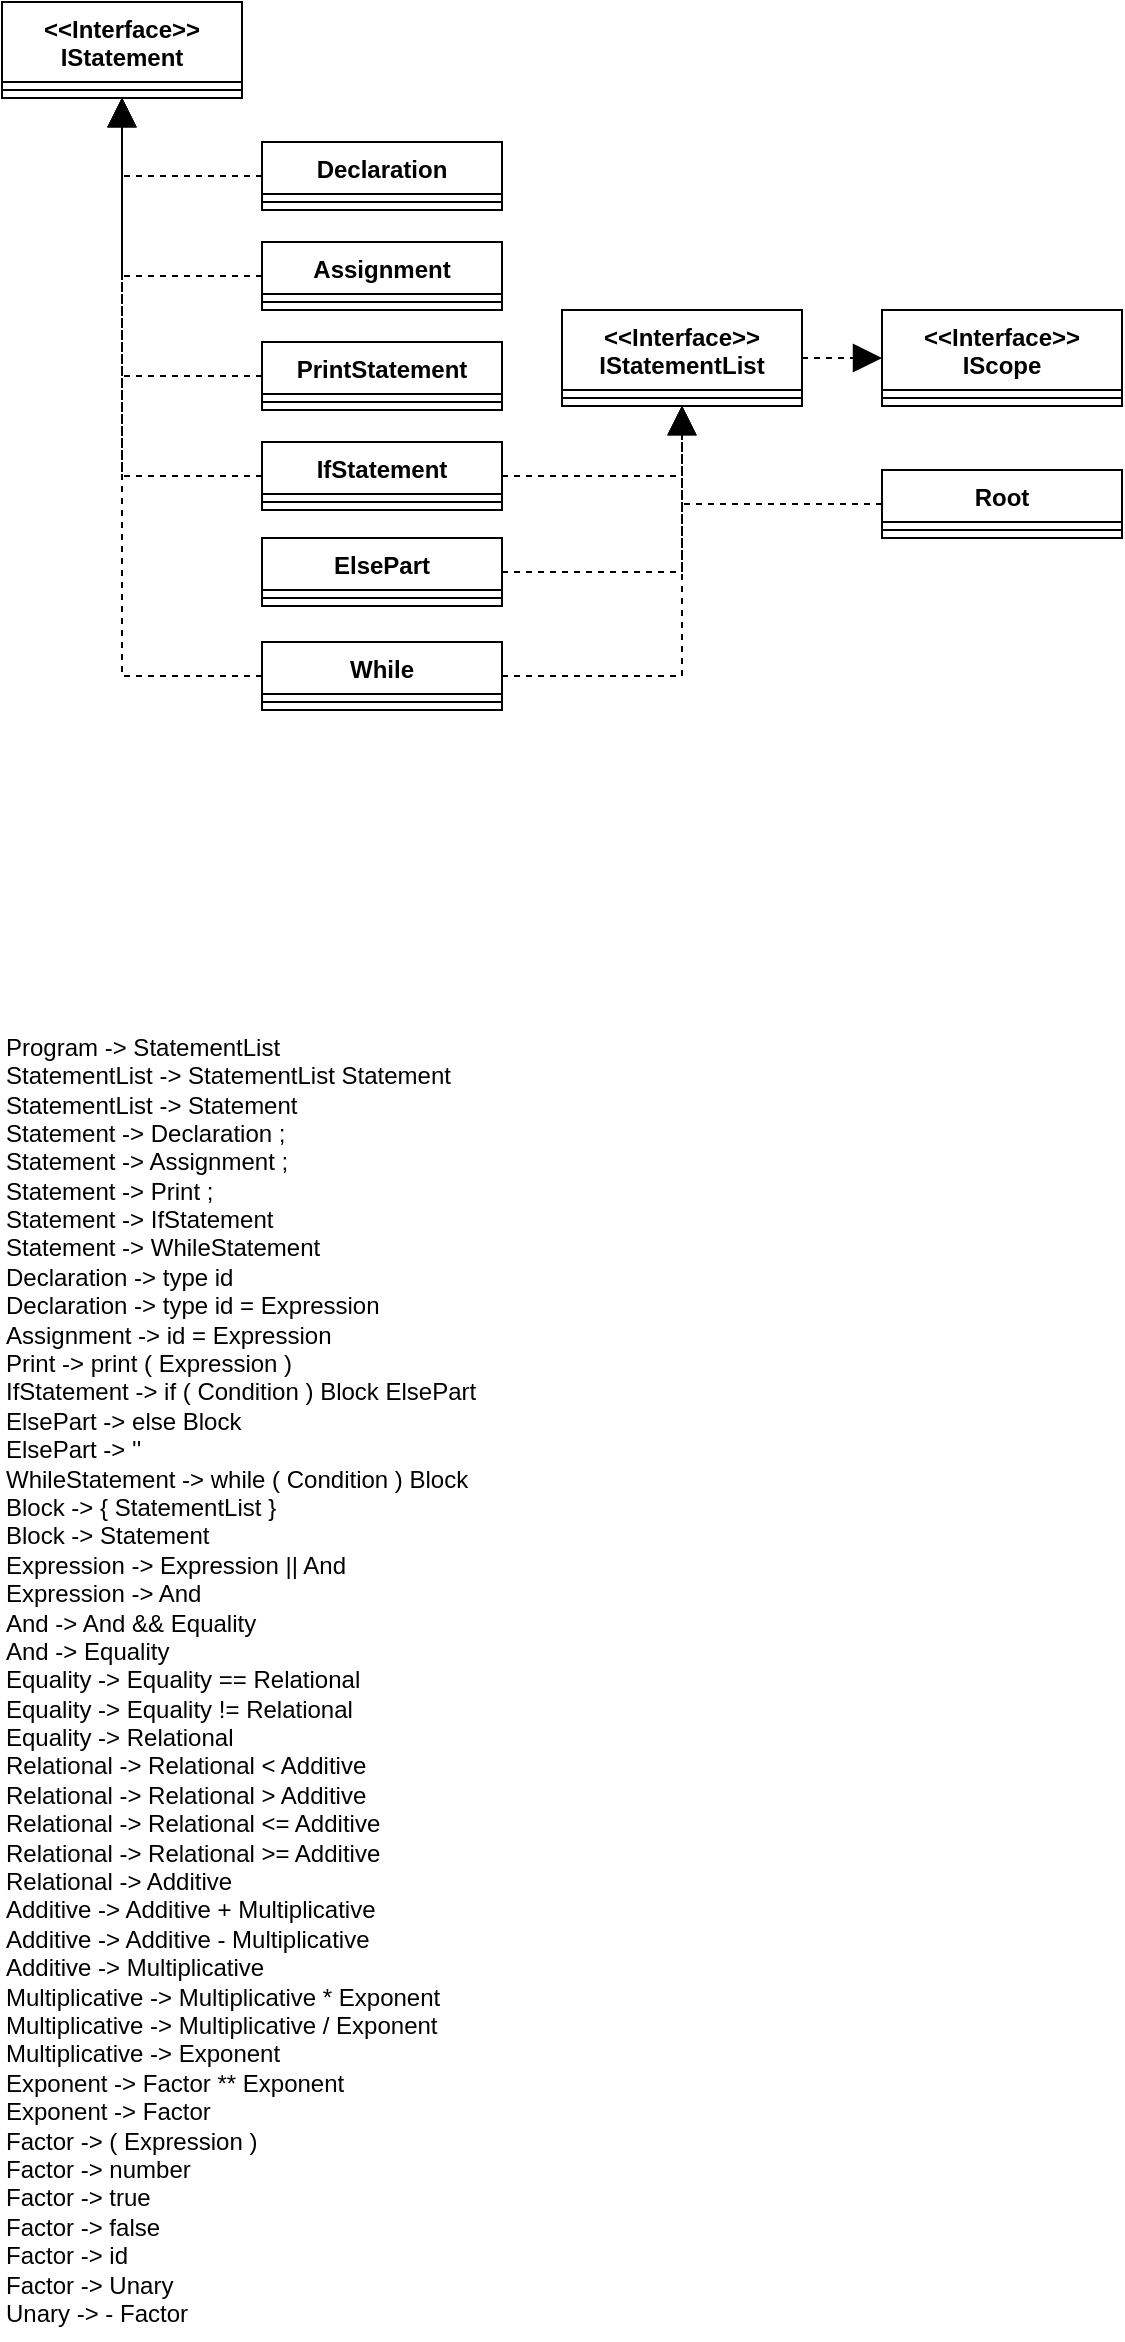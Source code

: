 <mxfile version="23.1.5" type="device">
  <diagram id="C5RBs43oDa-KdzZeNtuy" name="Page-1">
    <mxGraphModel dx="1714" dy="1083" grid="1" gridSize="10" guides="1" tooltips="1" connect="1" arrows="1" fold="1" page="1" pageScale="1" pageWidth="827" pageHeight="1169" math="0" shadow="0">
      <root>
        <mxCell id="WIyWlLk6GJQsqaUBKTNV-0" />
        <mxCell id="WIyWlLk6GJQsqaUBKTNV-1" parent="WIyWlLk6GJQsqaUBKTNV-0" />
        <mxCell id="Ax5wIYKiButKGOW5LQg--2" value="&amp;lt;&amp;lt;Interface&amp;gt;&amp;gt;&lt;br&gt;IStatement" style="swimlane;fontStyle=1;align=center;verticalAlign=top;childLayout=stackLayout;horizontal=1;startSize=40;horizontalStack=0;resizeParent=1;resizeParentMax=0;resizeLast=0;collapsible=1;marginBottom=0;whiteSpace=wrap;html=1;" vertex="1" parent="WIyWlLk6GJQsqaUBKTNV-1">
          <mxGeometry width="120" height="48" as="geometry">
            <mxRectangle x="430" y="60" width="110" height="40" as="alternateBounds" />
          </mxGeometry>
        </mxCell>
        <mxCell id="Ax5wIYKiButKGOW5LQg--3" value="" style="line;strokeWidth=1;fillColor=none;align=left;verticalAlign=middle;spacingTop=-1;spacingLeft=3;spacingRight=3;rotatable=0;labelPosition=right;points=[];portConstraint=eastwest;strokeColor=inherit;" vertex="1" parent="Ax5wIYKiButKGOW5LQg--2">
          <mxGeometry y="40" width="120" height="8" as="geometry" />
        </mxCell>
        <mxCell id="Ax5wIYKiButKGOW5LQg--4" value="&amp;lt;&amp;lt;Interface&amp;gt;&amp;gt;&lt;br&gt;IStatementList" style="swimlane;fontStyle=1;align=center;verticalAlign=top;childLayout=stackLayout;horizontal=1;startSize=40;horizontalStack=0;resizeParent=1;resizeParentMax=0;resizeLast=0;collapsible=1;marginBottom=0;whiteSpace=wrap;html=1;" vertex="1" parent="WIyWlLk6GJQsqaUBKTNV-1">
          <mxGeometry x="280" y="154" width="120" height="48" as="geometry">
            <mxRectangle x="430" y="60" width="110" height="40" as="alternateBounds" />
          </mxGeometry>
        </mxCell>
        <mxCell id="Ax5wIYKiButKGOW5LQg--5" value="" style="line;strokeWidth=1;fillColor=none;align=left;verticalAlign=middle;spacingTop=-1;spacingLeft=3;spacingRight=3;rotatable=0;labelPosition=right;points=[];portConstraint=eastwest;strokeColor=inherit;" vertex="1" parent="Ax5wIYKiButKGOW5LQg--4">
          <mxGeometry y="40" width="120" height="8" as="geometry" />
        </mxCell>
        <mxCell id="Ax5wIYKiButKGOW5LQg--6" value="Declaration" style="swimlane;fontStyle=1;align=center;verticalAlign=top;childLayout=stackLayout;horizontal=1;startSize=26;horizontalStack=0;resizeParent=1;resizeParentMax=0;resizeLast=0;collapsible=1;marginBottom=0;whiteSpace=wrap;html=1;" vertex="1" parent="WIyWlLk6GJQsqaUBKTNV-1">
          <mxGeometry x="130" y="70" width="120" height="34" as="geometry" />
        </mxCell>
        <mxCell id="Ax5wIYKiButKGOW5LQg--7" value="" style="line;strokeWidth=1;fillColor=none;align=left;verticalAlign=middle;spacingTop=-1;spacingLeft=3;spacingRight=3;rotatable=0;labelPosition=right;points=[];portConstraint=eastwest;strokeColor=inherit;" vertex="1" parent="Ax5wIYKiButKGOW5LQg--6">
          <mxGeometry y="26" width="120" height="8" as="geometry" />
        </mxCell>
        <mxCell id="Ax5wIYKiButKGOW5LQg--8" value="Assignment" style="swimlane;fontStyle=1;align=center;verticalAlign=top;childLayout=stackLayout;horizontal=1;startSize=26;horizontalStack=0;resizeParent=1;resizeParentMax=0;resizeLast=0;collapsible=1;marginBottom=0;whiteSpace=wrap;html=1;" vertex="1" parent="WIyWlLk6GJQsqaUBKTNV-1">
          <mxGeometry x="130" y="120" width="120" height="34" as="geometry" />
        </mxCell>
        <mxCell id="Ax5wIYKiButKGOW5LQg--9" value="" style="line;strokeWidth=1;fillColor=none;align=left;verticalAlign=middle;spacingTop=-1;spacingLeft=3;spacingRight=3;rotatable=0;labelPosition=right;points=[];portConstraint=eastwest;strokeColor=inherit;" vertex="1" parent="Ax5wIYKiButKGOW5LQg--8">
          <mxGeometry y="26" width="120" height="8" as="geometry" />
        </mxCell>
        <mxCell id="Ax5wIYKiButKGOW5LQg--10" value="" style="endArrow=block;dashed=1;endFill=1;endSize=12;html=1;rounded=0;edgeStyle=orthogonalEdgeStyle;elbow=vertical;" edge="1" parent="WIyWlLk6GJQsqaUBKTNV-1" source="Ax5wIYKiButKGOW5LQg--6" target="Ax5wIYKiButKGOW5LQg--2">
          <mxGeometry width="160" relative="1" as="geometry">
            <mxPoint x="250" y="30.0" as="sourcePoint" />
            <mxPoint x="360" y="30.0" as="targetPoint" />
          </mxGeometry>
        </mxCell>
        <mxCell id="Ax5wIYKiButKGOW5LQg--12" value="" style="endArrow=block;dashed=1;endFill=1;endSize=12;html=1;rounded=0;edgeStyle=orthogonalEdgeStyle;elbow=vertical;" edge="1" parent="WIyWlLk6GJQsqaUBKTNV-1" source="Ax5wIYKiButKGOW5LQg--8" target="Ax5wIYKiButKGOW5LQg--2">
          <mxGeometry width="160" relative="1" as="geometry">
            <mxPoint x="330" y="200.0" as="sourcePoint" />
            <mxPoint x="440" y="200.0" as="targetPoint" />
          </mxGeometry>
        </mxCell>
        <mxCell id="Ax5wIYKiButKGOW5LQg--13" value="PrintStatement" style="swimlane;fontStyle=1;align=center;verticalAlign=top;childLayout=stackLayout;horizontal=1;startSize=26;horizontalStack=0;resizeParent=1;resizeParentMax=0;resizeLast=0;collapsible=1;marginBottom=0;whiteSpace=wrap;html=1;" vertex="1" parent="WIyWlLk6GJQsqaUBKTNV-1">
          <mxGeometry x="130" y="170" width="120" height="34" as="geometry" />
        </mxCell>
        <mxCell id="Ax5wIYKiButKGOW5LQg--14" value="" style="line;strokeWidth=1;fillColor=none;align=left;verticalAlign=middle;spacingTop=-1;spacingLeft=3;spacingRight=3;rotatable=0;labelPosition=right;points=[];portConstraint=eastwest;strokeColor=inherit;" vertex="1" parent="Ax5wIYKiButKGOW5LQg--13">
          <mxGeometry y="26" width="120" height="8" as="geometry" />
        </mxCell>
        <mxCell id="Ax5wIYKiButKGOW5LQg--15" value="" style="endArrow=block;dashed=1;endFill=1;endSize=12;html=1;rounded=0;edgeStyle=orthogonalEdgeStyle;elbow=vertical;" edge="1" parent="WIyWlLk6GJQsqaUBKTNV-1" source="Ax5wIYKiButKGOW5LQg--13" target="Ax5wIYKiButKGOW5LQg--2">
          <mxGeometry width="160" relative="1" as="geometry">
            <mxPoint x="260" y="290.0" as="sourcePoint" />
            <mxPoint x="370" y="290.0" as="targetPoint" />
          </mxGeometry>
        </mxCell>
        <mxCell id="Ax5wIYKiButKGOW5LQg--18" value="While" style="swimlane;fontStyle=1;align=center;verticalAlign=top;childLayout=stackLayout;horizontal=1;startSize=26;horizontalStack=0;resizeParent=1;resizeParentMax=0;resizeLast=0;collapsible=1;marginBottom=0;whiteSpace=wrap;html=1;" vertex="1" parent="WIyWlLk6GJQsqaUBKTNV-1">
          <mxGeometry x="130" y="320" width="120" height="34" as="geometry" />
        </mxCell>
        <mxCell id="Ax5wIYKiButKGOW5LQg--19" value="" style="line;strokeWidth=1;fillColor=none;align=left;verticalAlign=middle;spacingTop=-1;spacingLeft=3;spacingRight=3;rotatable=0;labelPosition=right;points=[];portConstraint=eastwest;strokeColor=inherit;" vertex="1" parent="Ax5wIYKiButKGOW5LQg--18">
          <mxGeometry y="26" width="120" height="8" as="geometry" />
        </mxCell>
        <mxCell id="Ax5wIYKiButKGOW5LQg--21" value="" style="endArrow=block;dashed=1;endFill=1;endSize=12;html=1;rounded=0;edgeStyle=orthogonalEdgeStyle;elbow=vertical;" edge="1" parent="WIyWlLk6GJQsqaUBKTNV-1" source="Ax5wIYKiButKGOW5LQg--18" target="Ax5wIYKiButKGOW5LQg--2">
          <mxGeometry width="160" relative="1" as="geometry">
            <mxPoint x="40" y="290.0" as="sourcePoint" />
            <mxPoint x="150" y="290.0" as="targetPoint" />
          </mxGeometry>
        </mxCell>
        <mxCell id="Ax5wIYKiButKGOW5LQg--23" value="IfStatement" style="swimlane;fontStyle=1;align=center;verticalAlign=top;childLayout=stackLayout;horizontal=1;startSize=26;horizontalStack=0;resizeParent=1;resizeParentMax=0;resizeLast=0;collapsible=1;marginBottom=0;whiteSpace=wrap;html=1;" vertex="1" parent="WIyWlLk6GJQsqaUBKTNV-1">
          <mxGeometry x="130" y="220" width="120" height="34" as="geometry" />
        </mxCell>
        <mxCell id="Ax5wIYKiButKGOW5LQg--24" value="" style="line;strokeWidth=1;fillColor=none;align=left;verticalAlign=middle;spacingTop=-1;spacingLeft=3;spacingRight=3;rotatable=0;labelPosition=right;points=[];portConstraint=eastwest;strokeColor=inherit;" vertex="1" parent="Ax5wIYKiButKGOW5LQg--23">
          <mxGeometry y="26" width="120" height="8" as="geometry" />
        </mxCell>
        <mxCell id="Ax5wIYKiButKGOW5LQg--25" value="ElsePart" style="swimlane;fontStyle=1;align=center;verticalAlign=top;childLayout=stackLayout;horizontal=1;startSize=26;horizontalStack=0;resizeParent=1;resizeParentMax=0;resizeLast=0;collapsible=1;marginBottom=0;whiteSpace=wrap;html=1;" vertex="1" parent="WIyWlLk6GJQsqaUBKTNV-1">
          <mxGeometry x="130" y="268" width="120" height="34" as="geometry" />
        </mxCell>
        <mxCell id="Ax5wIYKiButKGOW5LQg--26" value="" style="line;strokeWidth=1;fillColor=none;align=left;verticalAlign=middle;spacingTop=-1;spacingLeft=3;spacingRight=3;rotatable=0;labelPosition=right;points=[];portConstraint=eastwest;strokeColor=inherit;" vertex="1" parent="Ax5wIYKiButKGOW5LQg--25">
          <mxGeometry y="26" width="120" height="8" as="geometry" />
        </mxCell>
        <mxCell id="Ax5wIYKiButKGOW5LQg--27" value="" style="endArrow=block;dashed=1;endFill=1;endSize=12;html=1;rounded=0;edgeStyle=orthogonalEdgeStyle;elbow=vertical;" edge="1" parent="WIyWlLk6GJQsqaUBKTNV-1" source="Ax5wIYKiButKGOW5LQg--23" target="Ax5wIYKiButKGOW5LQg--2">
          <mxGeometry width="160" relative="1" as="geometry">
            <mxPoint x="340" y="240.0" as="sourcePoint" />
            <mxPoint x="450" y="240.0" as="targetPoint" />
          </mxGeometry>
        </mxCell>
        <mxCell id="Ax5wIYKiButKGOW5LQg--29" value="" style="endArrow=block;dashed=1;endFill=1;endSize=12;html=1;rounded=0;edgeStyle=orthogonalEdgeStyle;elbow=vertical;" edge="1" parent="WIyWlLk6GJQsqaUBKTNV-1" source="Ax5wIYKiButKGOW5LQg--23" target="Ax5wIYKiButKGOW5LQg--4">
          <mxGeometry width="160" relative="1" as="geometry">
            <mxPoint x="330" y="330.0" as="sourcePoint" />
            <mxPoint x="440" y="330.0" as="targetPoint" />
          </mxGeometry>
        </mxCell>
        <mxCell id="Ax5wIYKiButKGOW5LQg--30" value="" style="endArrow=block;dashed=1;endFill=1;endSize=12;html=1;rounded=0;edgeStyle=orthogonalEdgeStyle;elbow=vertical;" edge="1" parent="WIyWlLk6GJQsqaUBKTNV-1" source="Ax5wIYKiButKGOW5LQg--25" target="Ax5wIYKiButKGOW5LQg--4">
          <mxGeometry width="160" relative="1" as="geometry">
            <mxPoint x="290" y="310.0" as="sourcePoint" />
            <mxPoint x="400" y="310.0" as="targetPoint" />
          </mxGeometry>
        </mxCell>
        <mxCell id="Ax5wIYKiButKGOW5LQg--31" value="" style="endArrow=block;dashed=1;endFill=1;endSize=12;html=1;rounded=0;edgeStyle=orthogonalEdgeStyle;elbow=vertical;" edge="1" parent="WIyWlLk6GJQsqaUBKTNV-1" source="Ax5wIYKiButKGOW5LQg--18" target="Ax5wIYKiButKGOW5LQg--4">
          <mxGeometry width="160" relative="1" as="geometry">
            <mxPoint x="210" y="390" as="sourcePoint" />
            <mxPoint x="320" y="390.0" as="targetPoint" />
          </mxGeometry>
        </mxCell>
        <mxCell id="Ax5wIYKiButKGOW5LQg--32" value="&amp;lt;&amp;lt;Interface&amp;gt;&amp;gt;&lt;br&gt;IScope" style="swimlane;fontStyle=1;align=center;verticalAlign=top;childLayout=stackLayout;horizontal=1;startSize=40;horizontalStack=0;resizeParent=1;resizeParentMax=0;resizeLast=0;collapsible=1;marginBottom=0;whiteSpace=wrap;html=1;" vertex="1" parent="WIyWlLk6GJQsqaUBKTNV-1">
          <mxGeometry x="440" y="154" width="120" height="48" as="geometry">
            <mxRectangle x="430" y="60" width="110" height="40" as="alternateBounds" />
          </mxGeometry>
        </mxCell>
        <mxCell id="Ax5wIYKiButKGOW5LQg--33" value="" style="line;strokeWidth=1;fillColor=none;align=left;verticalAlign=middle;spacingTop=-1;spacingLeft=3;spacingRight=3;rotatable=0;labelPosition=right;points=[];portConstraint=eastwest;strokeColor=inherit;" vertex="1" parent="Ax5wIYKiButKGOW5LQg--32">
          <mxGeometry y="40" width="120" height="8" as="geometry" />
        </mxCell>
        <mxCell id="Ax5wIYKiButKGOW5LQg--34" value="Root" style="swimlane;fontStyle=1;align=center;verticalAlign=top;childLayout=stackLayout;horizontal=1;startSize=26;horizontalStack=0;resizeParent=1;resizeParentMax=0;resizeLast=0;collapsible=1;marginBottom=0;whiteSpace=wrap;html=1;" vertex="1" parent="WIyWlLk6GJQsqaUBKTNV-1">
          <mxGeometry x="440" y="234" width="120" height="34" as="geometry" />
        </mxCell>
        <mxCell id="Ax5wIYKiButKGOW5LQg--35" value="" style="line;strokeWidth=1;fillColor=none;align=left;verticalAlign=middle;spacingTop=-1;spacingLeft=3;spacingRight=3;rotatable=0;labelPosition=right;points=[];portConstraint=eastwest;strokeColor=inherit;" vertex="1" parent="Ax5wIYKiButKGOW5LQg--34">
          <mxGeometry y="26" width="120" height="8" as="geometry" />
        </mxCell>
        <mxCell id="Ax5wIYKiButKGOW5LQg--37" value="" style="endArrow=block;dashed=1;endFill=1;endSize=12;html=1;rounded=0;edgeStyle=orthogonalEdgeStyle;elbow=vertical;" edge="1" parent="WIyWlLk6GJQsqaUBKTNV-1" source="Ax5wIYKiButKGOW5LQg--4" target="Ax5wIYKiButKGOW5LQg--32">
          <mxGeometry width="160" relative="1" as="geometry">
            <mxPoint x="440" y="250.0" as="sourcePoint" />
            <mxPoint x="550" y="250.0" as="targetPoint" />
          </mxGeometry>
        </mxCell>
        <mxCell id="Ax5wIYKiButKGOW5LQg--38" value="" style="endArrow=block;dashed=1;endFill=1;endSize=12;html=1;rounded=0;edgeStyle=orthogonalEdgeStyle;elbow=vertical;" edge="1" parent="WIyWlLk6GJQsqaUBKTNV-1" source="Ax5wIYKiButKGOW5LQg--34" target="Ax5wIYKiButKGOW5LQg--4">
          <mxGeometry width="160" relative="1" as="geometry">
            <mxPoint x="330" y="420.0" as="sourcePoint" />
            <mxPoint x="440" y="420.0" as="targetPoint" />
          </mxGeometry>
        </mxCell>
        <mxCell id="Ax5wIYKiButKGOW5LQg--42" value="&lt;div&gt;Program -&amp;gt; StatementList&lt;/div&gt;&lt;div&gt;StatementList -&amp;gt; StatementList Statement&lt;/div&gt;&lt;div&gt;StatementList -&amp;gt; Statement&lt;/div&gt;&lt;div&gt;Statement -&amp;gt; Declaration ;&lt;/div&gt;&lt;div&gt;Statement -&amp;gt; Assignment ;&lt;/div&gt;&lt;div&gt;Statement -&amp;gt; Print ;&lt;/div&gt;&lt;div&gt;Statement -&amp;gt; IfStatement&lt;/div&gt;&lt;div&gt;Statement -&amp;gt; WhileStatement&lt;/div&gt;&lt;div&gt;Declaration -&amp;gt; type id&lt;/div&gt;&lt;div&gt;Declaration -&amp;gt; type id = Expression&lt;/div&gt;&lt;div&gt;Assignment -&amp;gt; id = Expression&lt;/div&gt;&lt;div&gt;Print -&amp;gt; print ( Expression )&lt;/div&gt;&lt;div&gt;IfStatement -&amp;gt; if ( Condition ) Block ElsePart&lt;/div&gt;&lt;div&gt;ElsePart -&amp;gt; else Block&lt;/div&gt;&lt;div&gt;ElsePart -&amp;gt; &#39;&#39;&lt;/div&gt;&lt;div&gt;WhileStatement -&amp;gt; while ( Condition ) Block&lt;/div&gt;&lt;div&gt;Block -&amp;gt; { StatementList }&lt;/div&gt;&lt;div&gt;Block -&amp;gt; Statement&lt;/div&gt;&lt;div&gt;Expression -&amp;gt; Expression || And&lt;/div&gt;&lt;div&gt;Expression -&amp;gt; And&lt;/div&gt;&lt;div&gt;And -&amp;gt; And &amp;amp;&amp;amp; Equality&lt;/div&gt;&lt;div&gt;And -&amp;gt; Equality&lt;/div&gt;&lt;div&gt;Equality -&amp;gt; Equality == Relational&lt;/div&gt;&lt;div&gt;Equality -&amp;gt; Equality != Relational&lt;/div&gt;&lt;div&gt;Equality -&amp;gt; Relational&lt;/div&gt;&lt;div&gt;Relational -&amp;gt; Relational &amp;lt; Additive&lt;/div&gt;&lt;div&gt;Relational -&amp;gt; Relational &amp;gt; Additive&lt;/div&gt;&lt;div&gt;Relational -&amp;gt; Relational &amp;lt;= Additive&lt;/div&gt;&lt;div&gt;Relational -&amp;gt; Relational &amp;gt;= Additive&lt;/div&gt;&lt;div&gt;Relational -&amp;gt; Additive&lt;/div&gt;&lt;div&gt;Additive -&amp;gt; Additive + Multiplicative&lt;/div&gt;&lt;div&gt;Additive -&amp;gt; Additive - Multiplicative&lt;/div&gt;&lt;div&gt;Additive -&amp;gt; Multiplicative&lt;/div&gt;&lt;div&gt;Multiplicative -&amp;gt; Multiplicative * Exponent&lt;/div&gt;&lt;div&gt;Multiplicative -&amp;gt; Multiplicative / Exponent&lt;/div&gt;&lt;div&gt;Multiplicative -&amp;gt; Exponent&lt;/div&gt;&lt;div&gt;Exponent -&amp;gt; Factor ** Exponent&lt;/div&gt;&lt;div&gt;Exponent -&amp;gt; Factor&lt;/div&gt;&lt;div&gt;Factor -&amp;gt; ( Expression )&lt;/div&gt;&lt;div&gt;Factor -&amp;gt; number&lt;/div&gt;&lt;div&gt;Factor -&amp;gt; true&lt;/div&gt;&lt;div&gt;Factor -&amp;gt; false&lt;/div&gt;&lt;div&gt;Factor -&amp;gt; id&lt;/div&gt;&lt;div&gt;Factor -&amp;gt; Unary&lt;/div&gt;&lt;div&gt;Unary -&amp;gt; - Factor&lt;/div&gt;" style="text;html=1;align=left;verticalAlign=middle;resizable=0;points=[];autosize=1;strokeColor=none;fillColor=none;" vertex="1" parent="WIyWlLk6GJQsqaUBKTNV-1">
          <mxGeometry y="509" width="260" height="660" as="geometry" />
        </mxCell>
      </root>
    </mxGraphModel>
  </diagram>
</mxfile>
